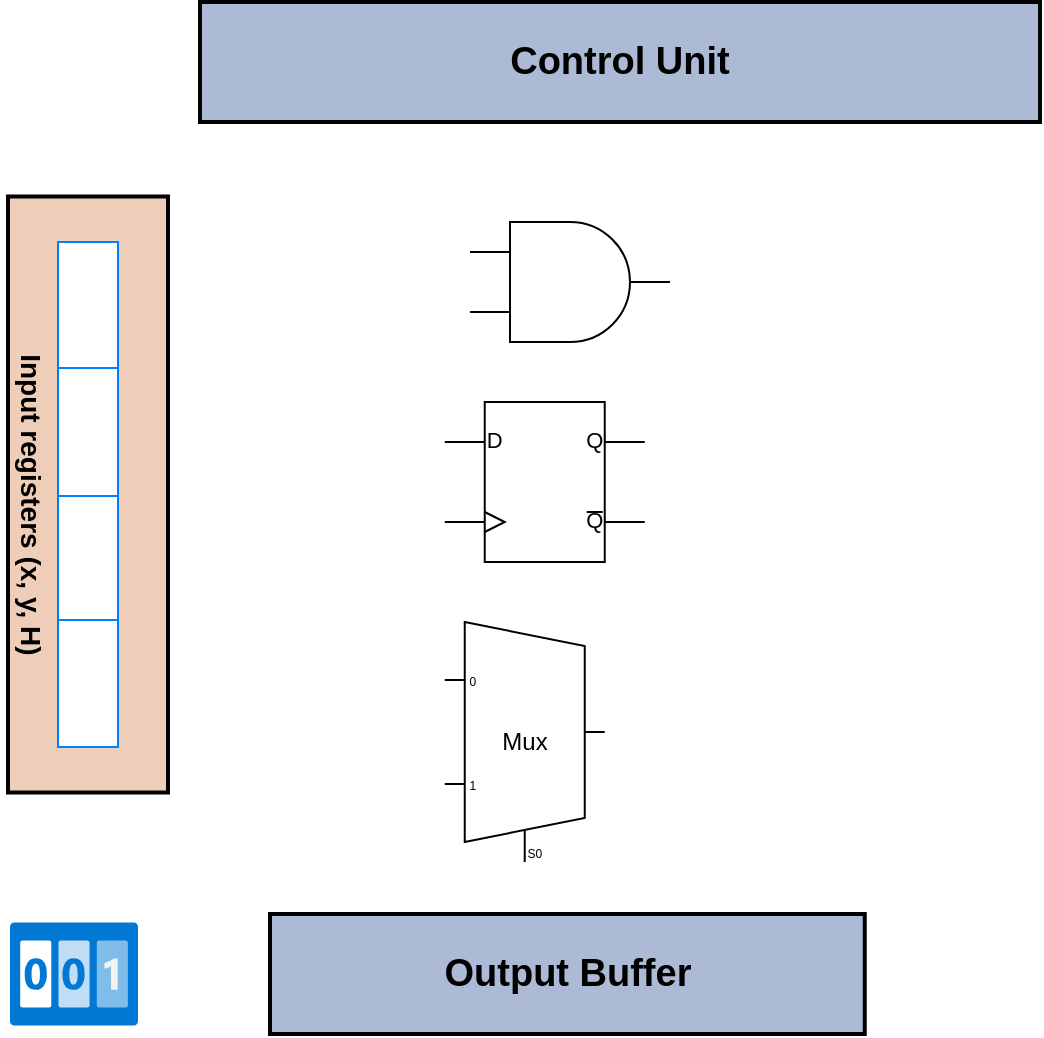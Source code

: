 <mxfile>
    <diagram id="5DIWrdhLwUrtFaI1QlfB" name="Page-1">
        <mxGraphModel dx="1197" dy="797" grid="1" gridSize="10" guides="1" tooltips="1" connect="1" arrows="1" fold="1" page="1" pageScale="1" pageWidth="850" pageHeight="1100" math="0" shadow="0">
            <root>
                <mxCell id="0"/>
                <mxCell id="1" parent="0"/>
                <mxCell id="7" value="" style="whiteSpace=wrap;html=1;fillColor=#EECEB8;strokeColor=#000000;strokeWidth=2;perimeterSpacing=2;rounded=0;arcSize=1;rotation=90;" parent="1" vertex="1">
                    <mxGeometry x="10" y="346.25" width="298" height="80" as="geometry"/>
                </mxCell>
                <mxCell id="48" value="" style="whiteSpace=wrap;html=1;fillColor=#ACBAD5;strokeColor=#000000;gradientColor=none;strokeWidth=2;perimeterSpacing=2;rounded=0;arcSize=1;rotation=-180;" parent="1" vertex="1">
                    <mxGeometry x="250" y="596" width="297.37" height="60" as="geometry"/>
                </mxCell>
                <mxCell id="49" value="&lt;font size=&quot;1&quot; style=&quot;&quot;&gt;&lt;b style=&quot;font-size: 19px;&quot;&gt;Output Buffer&lt;/b&gt;&lt;/font&gt;" style="text;strokeColor=none;fillColor=none;html=1;align=center;verticalAlign=middle;whiteSpace=wrap;rounded=0;rotation=0;" parent="1" vertex="1">
                    <mxGeometry x="323.68" y="611" width="150" height="30" as="geometry"/>
                </mxCell>
                <mxCell id="129" value="" style="shape=table;startSize=0;container=1;collapsible=0;childLayout=tableLayout;strokeColor=#007FFF;fillColor=#FFFFFF;" parent="1" vertex="1">
                    <mxGeometry x="144" y="260" width="30" height="252.5" as="geometry"/>
                </mxCell>
                <mxCell id="130" value="" style="shape=tableRow;horizontal=0;startSize=0;swimlaneHead=0;swimlaneBody=0;top=0;left=0;bottom=0;right=0;collapsible=0;dropTarget=0;fillColor=none;points=[[0,0.5],[1,0.5]];portConstraint=eastwest;strokeColor=#007FFF;" parent="129" vertex="1">
                    <mxGeometry width="30" height="63" as="geometry"/>
                </mxCell>
                <mxCell id="131" value="" style="shape=partialRectangle;html=1;whiteSpace=wrap;connectable=0;overflow=hidden;fillColor=none;top=0;left=0;bottom=0;right=0;pointerEvents=1;strokeColor=#007FFF;" parent="130" vertex="1">
                    <mxGeometry width="30" height="63" as="geometry">
                        <mxRectangle width="30" height="63" as="alternateBounds"/>
                    </mxGeometry>
                </mxCell>
                <mxCell id="132" value="" style="shape=tableRow;horizontal=0;startSize=0;swimlaneHead=0;swimlaneBody=0;top=0;left=0;bottom=0;right=0;collapsible=0;dropTarget=0;fillColor=none;points=[[0,0.5],[1,0.5]];portConstraint=eastwest;strokeColor=#007FFF;" parent="129" vertex="1">
                    <mxGeometry y="63" width="30" height="64" as="geometry"/>
                </mxCell>
                <mxCell id="133" value="" style="shape=partialRectangle;html=1;whiteSpace=wrap;connectable=0;overflow=hidden;fillColor=none;top=0;left=0;bottom=0;right=0;pointerEvents=1;strokeColor=#007FFF;" parent="132" vertex="1">
                    <mxGeometry width="30" height="64" as="geometry">
                        <mxRectangle width="30" height="64" as="alternateBounds"/>
                    </mxGeometry>
                </mxCell>
                <mxCell id="134" value="" style="shape=tableRow;horizontal=0;startSize=0;swimlaneHead=0;swimlaneBody=0;top=0;left=0;bottom=0;right=0;collapsible=0;dropTarget=0;fillColor=none;points=[[0,0.5],[1,0.5]];portConstraint=eastwest;strokeColor=#007FFF;" parent="129" vertex="1">
                    <mxGeometry y="127" width="30" height="62" as="geometry"/>
                </mxCell>
                <mxCell id="135" value="" style="shape=partialRectangle;html=1;whiteSpace=wrap;connectable=0;overflow=hidden;fillColor=none;top=0;left=0;bottom=0;right=0;pointerEvents=1;strokeColor=#007FFF;" parent="134" vertex="1">
                    <mxGeometry width="30" height="62" as="geometry">
                        <mxRectangle width="30" height="62" as="alternateBounds"/>
                    </mxGeometry>
                </mxCell>
                <mxCell id="136" value="" style="shape=tableRow;horizontal=0;startSize=0;swimlaneHead=0;swimlaneBody=0;top=0;left=0;bottom=0;right=0;collapsible=0;dropTarget=0;fillColor=none;points=[[0,0.5],[1,0.5]];portConstraint=eastwest;strokeColor=#007FFF;" parent="129" vertex="1">
                    <mxGeometry y="189" width="30" height="64" as="geometry"/>
                </mxCell>
                <mxCell id="137" value="" style="shape=partialRectangle;html=1;whiteSpace=wrap;connectable=0;overflow=hidden;fillColor=none;top=0;left=0;bottom=0;right=0;pointerEvents=1;strokeColor=#007FFF;" parent="136" vertex="1">
                    <mxGeometry width="30" height="64" as="geometry">
                        <mxRectangle width="30" height="64" as="alternateBounds"/>
                    </mxGeometry>
                </mxCell>
                <mxCell id="45" value="&lt;div style=&quot;&quot;&gt;&lt;span style=&quot;font-size: 14px;&quot;&gt;&lt;b&gt;Input registers (x&lt;/b&gt;&lt;/span&gt;&lt;b style=&quot;font-size: 14px; background-color: initial;&quot;&gt;, y, H)&lt;/b&gt;&lt;/div&gt;" style="text;strokeColor=none;fillColor=none;html=1;align=center;verticalAlign=middle;whiteSpace=wrap;rounded=0;rotation=90;" parent="1" vertex="1">
                    <mxGeometry x="10" y="376.43" width="240" height="30" as="geometry"/>
                </mxCell>
                <mxCell id="157" value="" style="verticalLabelPosition=bottom;shadow=0;dashed=0;align=center;html=1;verticalAlign=top;shape=mxgraph.electrical.logic_gates.d_type_flip-flop;" parent="1" vertex="1">
                    <mxGeometry x="337.37" y="340" width="100" height="80" as="geometry"/>
                </mxCell>
                <mxCell id="158" value="" style="whiteSpace=wrap;html=1;fillColor=#ACBAD5;strokeColor=#000000;gradientColor=none;strokeWidth=2;perimeterSpacing=2;rounded=0;arcSize=1;rotation=90;" parent="1" vertex="1">
                    <mxGeometry x="395" y="-40" width="60" height="420" as="geometry"/>
                </mxCell>
                <mxCell id="159" value="&lt;font size=&quot;1&quot; style=&quot;&quot;&gt;&lt;b style=&quot;font-size: 19px;&quot;&gt;Control Unit&lt;/b&gt;&lt;/font&gt;" style="text;strokeColor=none;fillColor=none;html=1;align=center;verticalAlign=middle;whiteSpace=wrap;rounded=0;rotation=0;" parent="1" vertex="1">
                    <mxGeometry x="350" y="155" width="150" height="30" as="geometry"/>
                </mxCell>
                <mxCell id="161" value="" style="verticalLabelPosition=bottom;shadow=0;dashed=0;align=center;html=1;verticalAlign=top;shape=mxgraph.electrical.logic_gates.logic_gate;operation=and;" parent="1" vertex="1">
                    <mxGeometry x="350" y="250" width="100" height="60" as="geometry"/>
                </mxCell>
                <mxCell id="162" value="Mux" style="shadow=0;dashed=0;align=center;html=1;strokeWidth=1;shape=mxgraph.electrical.abstract.mux2;" parent="1" vertex="1">
                    <mxGeometry x="337.37" y="450" width="80" height="120" as="geometry"/>
                </mxCell>
                <mxCell id="163" value="" style="aspect=fixed;html=1;points=[];align=center;image;fontSize=12;image=img/lib/azure2/general/Counter.svg;imageBackground=none;" parent="1" vertex="1">
                    <mxGeometry x="120" y="600" width="64" height="52" as="geometry"/>
                </mxCell>
            </root>
        </mxGraphModel>
    </diagram>
</mxfile>